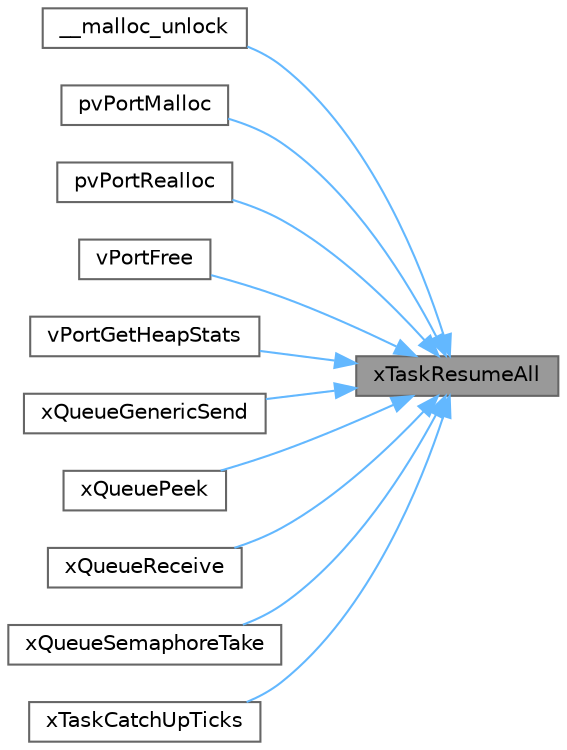 digraph "xTaskResumeAll"
{
 // LATEX_PDF_SIZE
  bgcolor="transparent";
  edge [fontname=Helvetica,fontsize=10,labelfontname=Helvetica,labelfontsize=10];
  node [fontname=Helvetica,fontsize=10,shape=box,height=0.2,width=0.4];
  rankdir="RL";
  Node1 [id="Node000001",label="xTaskResumeAll",height=0.2,width=0.4,color="gray40", fillcolor="grey60", style="filled", fontcolor="black",tooltip=" "];
  Node1 -> Node2 [id="edge1_Node000001_Node000002",dir="back",color="steelblue1",style="solid",tooltip=" "];
  Node2 [id="Node000002",label="__malloc_unlock",height=0.2,width=0.4,color="grey40", fillcolor="white", style="filled",URL="$_g_c_c_2_a_v_r32___u_c3_2port_8c.html#adb1054baf76a9dc8c93df1a78dbe7058",tooltip=" "];
  Node1 -> Node3 [id="edge2_Node000001_Node000003",dir="back",color="steelblue1",style="solid",tooltip=" "];
  Node3 [id="Node000003",label="pvPortMalloc",height=0.2,width=0.4,color="grey40", fillcolor="white", style="filled",URL="$heap__1_8c.html#ac56bcb7515f081a5b3df83935499fa4a",tooltip="Allocates memory from heap."];
  Node1 -> Node4 [id="edge3_Node000001_Node000004",dir="back",color="steelblue1",style="solid",tooltip=" "];
  Node4 [id="Node000004",label="pvPortRealloc",height=0.2,width=0.4,color="grey40", fillcolor="white", style="filled",URL="$_g_c_c_2_a_v_r32___u_c3_2port_8c.html#ae17fa46592d651d8fccbff4210716303",tooltip=" "];
  Node1 -> Node5 [id="edge4_Node000001_Node000005",dir="back",color="steelblue1",style="solid",tooltip=" "];
  Node5 [id="Node000005",label="vPortFree",height=0.2,width=0.4,color="grey40", fillcolor="white", style="filled",URL="$heap__2_8c.html#a1e7cea2fd1bc894ea3b5f5e8179d259b",tooltip="Frees the previously allocated memory."];
  Node1 -> Node6 [id="edge5_Node000001_Node000006",dir="back",color="steelblue1",style="solid",tooltip=" "];
  Node6 [id="Node000006",label="vPortGetHeapStats",height=0.2,width=0.4,color="grey40", fillcolor="white", style="filled",URL="$heap__5_8c.html#abbecc6cff952357f60cce5014ecbe470",tooltip=" "];
  Node1 -> Node7 [id="edge6_Node000001_Node000007",dir="back",color="steelblue1",style="solid",tooltip=" "];
  Node7 [id="Node000007",label="xQueueGenericSend",height=0.2,width=0.4,color="grey40", fillcolor="white", style="filled",URL="$queue_8c.html#acb67c81366c00896b21cd826e07d885d",tooltip=" "];
  Node1 -> Node8 [id="edge7_Node000001_Node000008",dir="back",color="steelblue1",style="solid",tooltip=" "];
  Node8 [id="Node000008",label="xQueuePeek",height=0.2,width=0.4,color="grey40", fillcolor="white", style="filled",URL="$queue_8c.html#a8f68e37e931bbf95440c8845f512e090",tooltip=" "];
  Node1 -> Node9 [id="edge8_Node000001_Node000009",dir="back",color="steelblue1",style="solid",tooltip=" "];
  Node9 [id="Node000009",label="xQueueReceive",height=0.2,width=0.4,color="grey40", fillcolor="white", style="filled",URL="$queue_8c.html#ad0a166f3b1219a5e37e31f8090d4800d",tooltip=" "];
  Node1 -> Node10 [id="edge9_Node000001_Node000010",dir="back",color="steelblue1",style="solid",tooltip=" "];
  Node10 [id="Node000010",label="xQueueSemaphoreTake",height=0.2,width=0.4,color="grey40", fillcolor="white", style="filled",URL="$queue_8c.html#ade45e48664e5ec17ea091f00cd34394f",tooltip=" "];
  Node1 -> Node11 [id="edge10_Node000001_Node000011",dir="back",color="steelblue1",style="solid",tooltip=" "];
  Node11 [id="Node000011",label="xTaskCatchUpTicks",height=0.2,width=0.4,color="grey40", fillcolor="white", style="filled",URL="$tasks_8c.html#aea7126047f4a766a28f579a0027f00c3",tooltip=" "];
}
